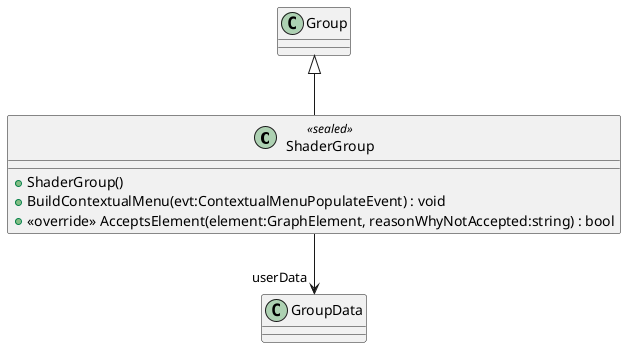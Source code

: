 @startuml
class ShaderGroup <<sealed>> {
    + ShaderGroup()
    + BuildContextualMenu(evt:ContextualMenuPopulateEvent) : void
    + <<override>> AcceptsElement(element:GraphElement, reasonWhyNotAccepted:string) : bool
}
Group <|-- ShaderGroup
ShaderGroup --> "userData" GroupData
@enduml
